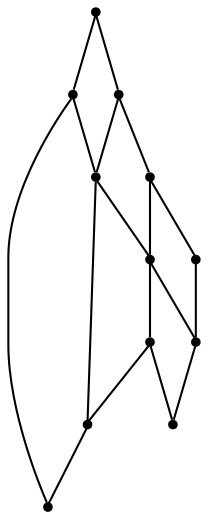 graph {
  node [shape=point,comment="{\"directed\":false,\"doi\":\"10.1007/978-3-030-04414-5_35\",\"figure\":\"1 (3)\"}"]

  v0 [pos="381.7076635191268,326.7365868909044"]
  v1 [pos="381.7076635191268,368.0532351654117"]
  v2 [pos="381.7076635191268,285.4170533273056"]
  v3 [pos="381.7076635191268,244.09856895974008"]
  v4 [pos="340.388577377415,285.4170533273056"]
  v5 [pos="340.388577377415,244.09856895974008"]
  v6 [pos="340.388577377415,326.7365868909044"]
  v7 [pos="340.388577377415,368.0532351654117"]
  v8 [pos="299.0716214476961,244.09856895974008"]
  v9 [pos="299.0716214476961,285.4170533273056"]
  v10 [pos="299.0716214476961,326.7365868909044"]
  v11 [pos="299.0716214476961,368.0532351654117"]

  v0 -- v1 [id="-1",pos="381.7076635191268,326.7365868909044 381.7076635191268,368.0532351654117 381.7076635191268,368.0532351654117 381.7076635191268,368.0532351654117"]
  v11 -- v7 [id="-3",pos="299.0716214476961,368.0532351654117 340.388577377415,368.0532351654117 340.388577377415,368.0532351654117 340.388577377415,368.0532351654117"]
  v7 -- v1 [id="-4",pos="340.388577377415,368.0532351654117 381.7076635191268,368.0532351654117 381.7076635191268,368.0532351654117 381.7076635191268,368.0532351654117"]
  v10 -- v6 [id="-7",pos="299.0716214476961,326.7365868909044 340.388577377415,326.7365868909044 340.388577377415,326.7365868909044 340.388577377415,326.7365868909044"]
  v6 -- v0 [id="-8",pos="340.388577377415,326.7365868909044 381.7076635191268,326.7365868909044 381.7076635191268,326.7365868909044 381.7076635191268,326.7365868909044"]
  v9 -- v4 [id="-11",pos="299.0716214476961,285.4170533273056 340.388577377415,285.4170533273056 340.388577377415,285.4170533273056 340.388577377415,285.4170533273056"]
  v4 -- v2 [id="-12",pos="340.388577377415,285.4170533273056 381.7076635191268,285.4170533273056 381.7076635191268,285.4170533273056 381.7076635191268,285.4170533273056"]
  v8 -- v5 [id="-15",pos="299.0716214476961,244.09856895974008 340.388577377415,244.09856895974008 340.388577377415,244.09856895974008 340.388577377415,244.09856895974008"]
  v5 -- v3 [id="-16",pos="340.388577377415,244.09856895974008 381.7076635191268,244.09856895974008 381.7076635191268,244.09856895974008 381.7076635191268,244.09856895974008"]
  v2 -- v0 [id="-18",pos="381.7076635191268,285.4170533273056 381.7076635191268,326.7365868909044 381.7076635191268,326.7365868909044 381.7076635191268,326.7365868909044"]
  v11 -- v10 [id="-20",pos="299.0716214476961,368.0532351654117 299.0716214476961,326.7365868909044 299.0716214476961,326.7365868909044 299.0716214476961,326.7365868909044"]
  v10 -- v9 [id="-21",pos="299.0716214476961,326.7365868909044 299.0716214476961,285.4170533273056 299.0716214476961,285.4170533273056 299.0716214476961,285.4170533273056"]
  v9 -- v8 [id="-22",pos="299.0716214476961,285.4170533273056 299.0716214476961,244.09856895974008 299.0716214476961,244.09856895974008 299.0716214476961,244.09856895974008"]
  v7 -- v6 [id="-34",pos="340.388577377415,368.0532351654117 340.388577377415,326.7365868909044 340.388577377415,326.7365868909044 340.388577377415,326.7365868909044"]
  v6 -- v4 [id="-35",pos="340.388577377415,326.7365868909044 340.388577377415,285.4170533273056 340.388577377415,285.4170533273056 340.388577377415,285.4170533273056"]
  v4 -- v5 [id="-36",pos="340.388577377415,285.4170533273056 340.388577377415,244.09856895974008 340.388577377415,244.09856895974008 340.388577377415,244.09856895974008"]
  v2 -- v3 [id="-45",pos="381.7076635191268,285.4170533273056 381.7076635191268,244.09856895974008 381.7076635191268,244.09856895974008 381.7076635191268,244.09856895974008"]
}